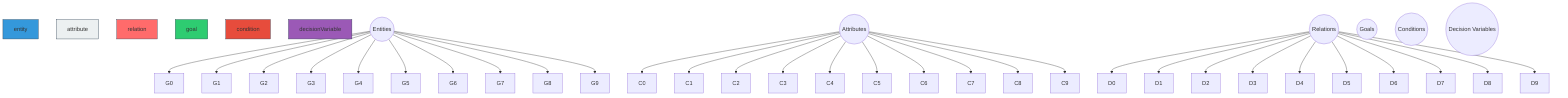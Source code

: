 graph TD
    style entity fill:#3498db,stroke:#2c3e50
    style attribute fill:#ecf0f1,stroke:#2c3e50
    style relation fill:#ff6b6b,stroke:#2c3e50
    style goal fill:#2ecc71,stroke:#2c3e50
    style condition fill:#e74c3c,stroke:#2c3e50
    style decisionVariable fill:#9b59b6,stroke:#2c3e50

    Entity((Entities)) 
    Attribute((Attributes))
    Relation((Relations))
    Goal((Goals))
    Condition((Conditions))
    DecisionVariable((Decision Variables))

    Entity --> G0
    Entity --> G1
    Entity --> G2
    Entity --> G3
    Entity --> G4
    Entity --> G5
    Entity --> G6
    Entity --> G7
    Entity --> G8
    Entity --> G9

    Attribute --> C0
    Attribute --> C1
    Attribute --> C2
    Attribute --> C3
    Attribute --> C4
    Attribute --> C5
    Attribute --> C6
    Attribute --> C7
    Attribute --> C8
    Attribute --> C9

    Relation --> D0
    Relation --> D1
    Relation --> D2
    Relation --> D3
    Relation --> D4
    Relation --> D5
    Relation --> D6
    Relation --> D7
    Relation --> D8
    Relation --> D9